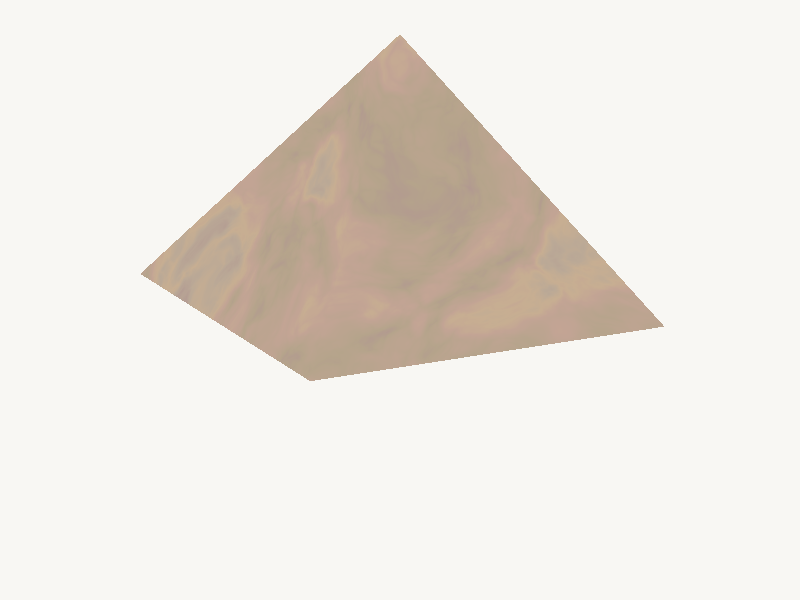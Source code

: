 //EXAMPLE OF PYRAMID DEFINED BY THE COORDINATES OF ITS VERTICES AND POLYGONS

//Files with predefined colors and textures
#include "colors.inc"
#include "glass.inc"
#include "golds.inc"
#include "metals.inc"
#include "stones.inc"
#include "woods.inc"

//Place the camera
camera {
  sky <0,0,1>          //Don't change this
  direction <-1,0,0>   //Don't change this  
  right <-4/3,0,0>     //Don't change this
  location  <30,10,10>  //Camera location
  look_at   <0,0,0>    //Where camera is pointing
  angle 5       //Angle of the view--increase to see more, decrease to see less
}

//Ambient light to "brighten up" darker pictures
global_settings { ambient_light White }

//Place a light--you can have more than one!
light_source {
  <10,-10,10>   //Change this if you want to put the light at a different point
  color White*2        //Multiplying by 2 doubles the brightness
}

//Set a background color
background { color White }

//Create a "floor"
plane {
  <0,0,1>, 0           //This represents the plane 0x+0y+z=0
  texture { T_Silver_3A }  //The texture comes from the file "metals.inc"
}

//Construct a square-based pyramid by describing its polygons

//Define the coordinates of the five vertices
#declare p1 = <1,0,0>;
#declare p2 = <0,1,0>;
#declare p3 = <-1,0,0>;
#declare p4 = <0,-1,0>;
#declare p5 = <0,0,1>;

//Define the polygons for each of the five sides.
//Notice that the last point must be a repetition of the first.
//The first number indicates how many points will be listed.
#declare f1 = polygon { 5, p1, p2, p4, p3, p1 };
#declare f2 = polygon { 4, p1, p2, p5, p1 };
#declare f3 = polygon { 4, p2, p3, p5, p2 };
#declare f4 = polygon { 4, p3, p4, p5, p3 };
#declare f5 = polygon { 4, p4, p1, p5, p4 };

//Define the pyramid to be the union of its faces.
#declare mypyramid = object { union {
  object{f1}
  object{f2} 
  object{f3} 
  object{f4} 
  object{f5}
  }
  texture {T_Stone1}
  };

//List the defined object(s) to be displayed
mypyramid
